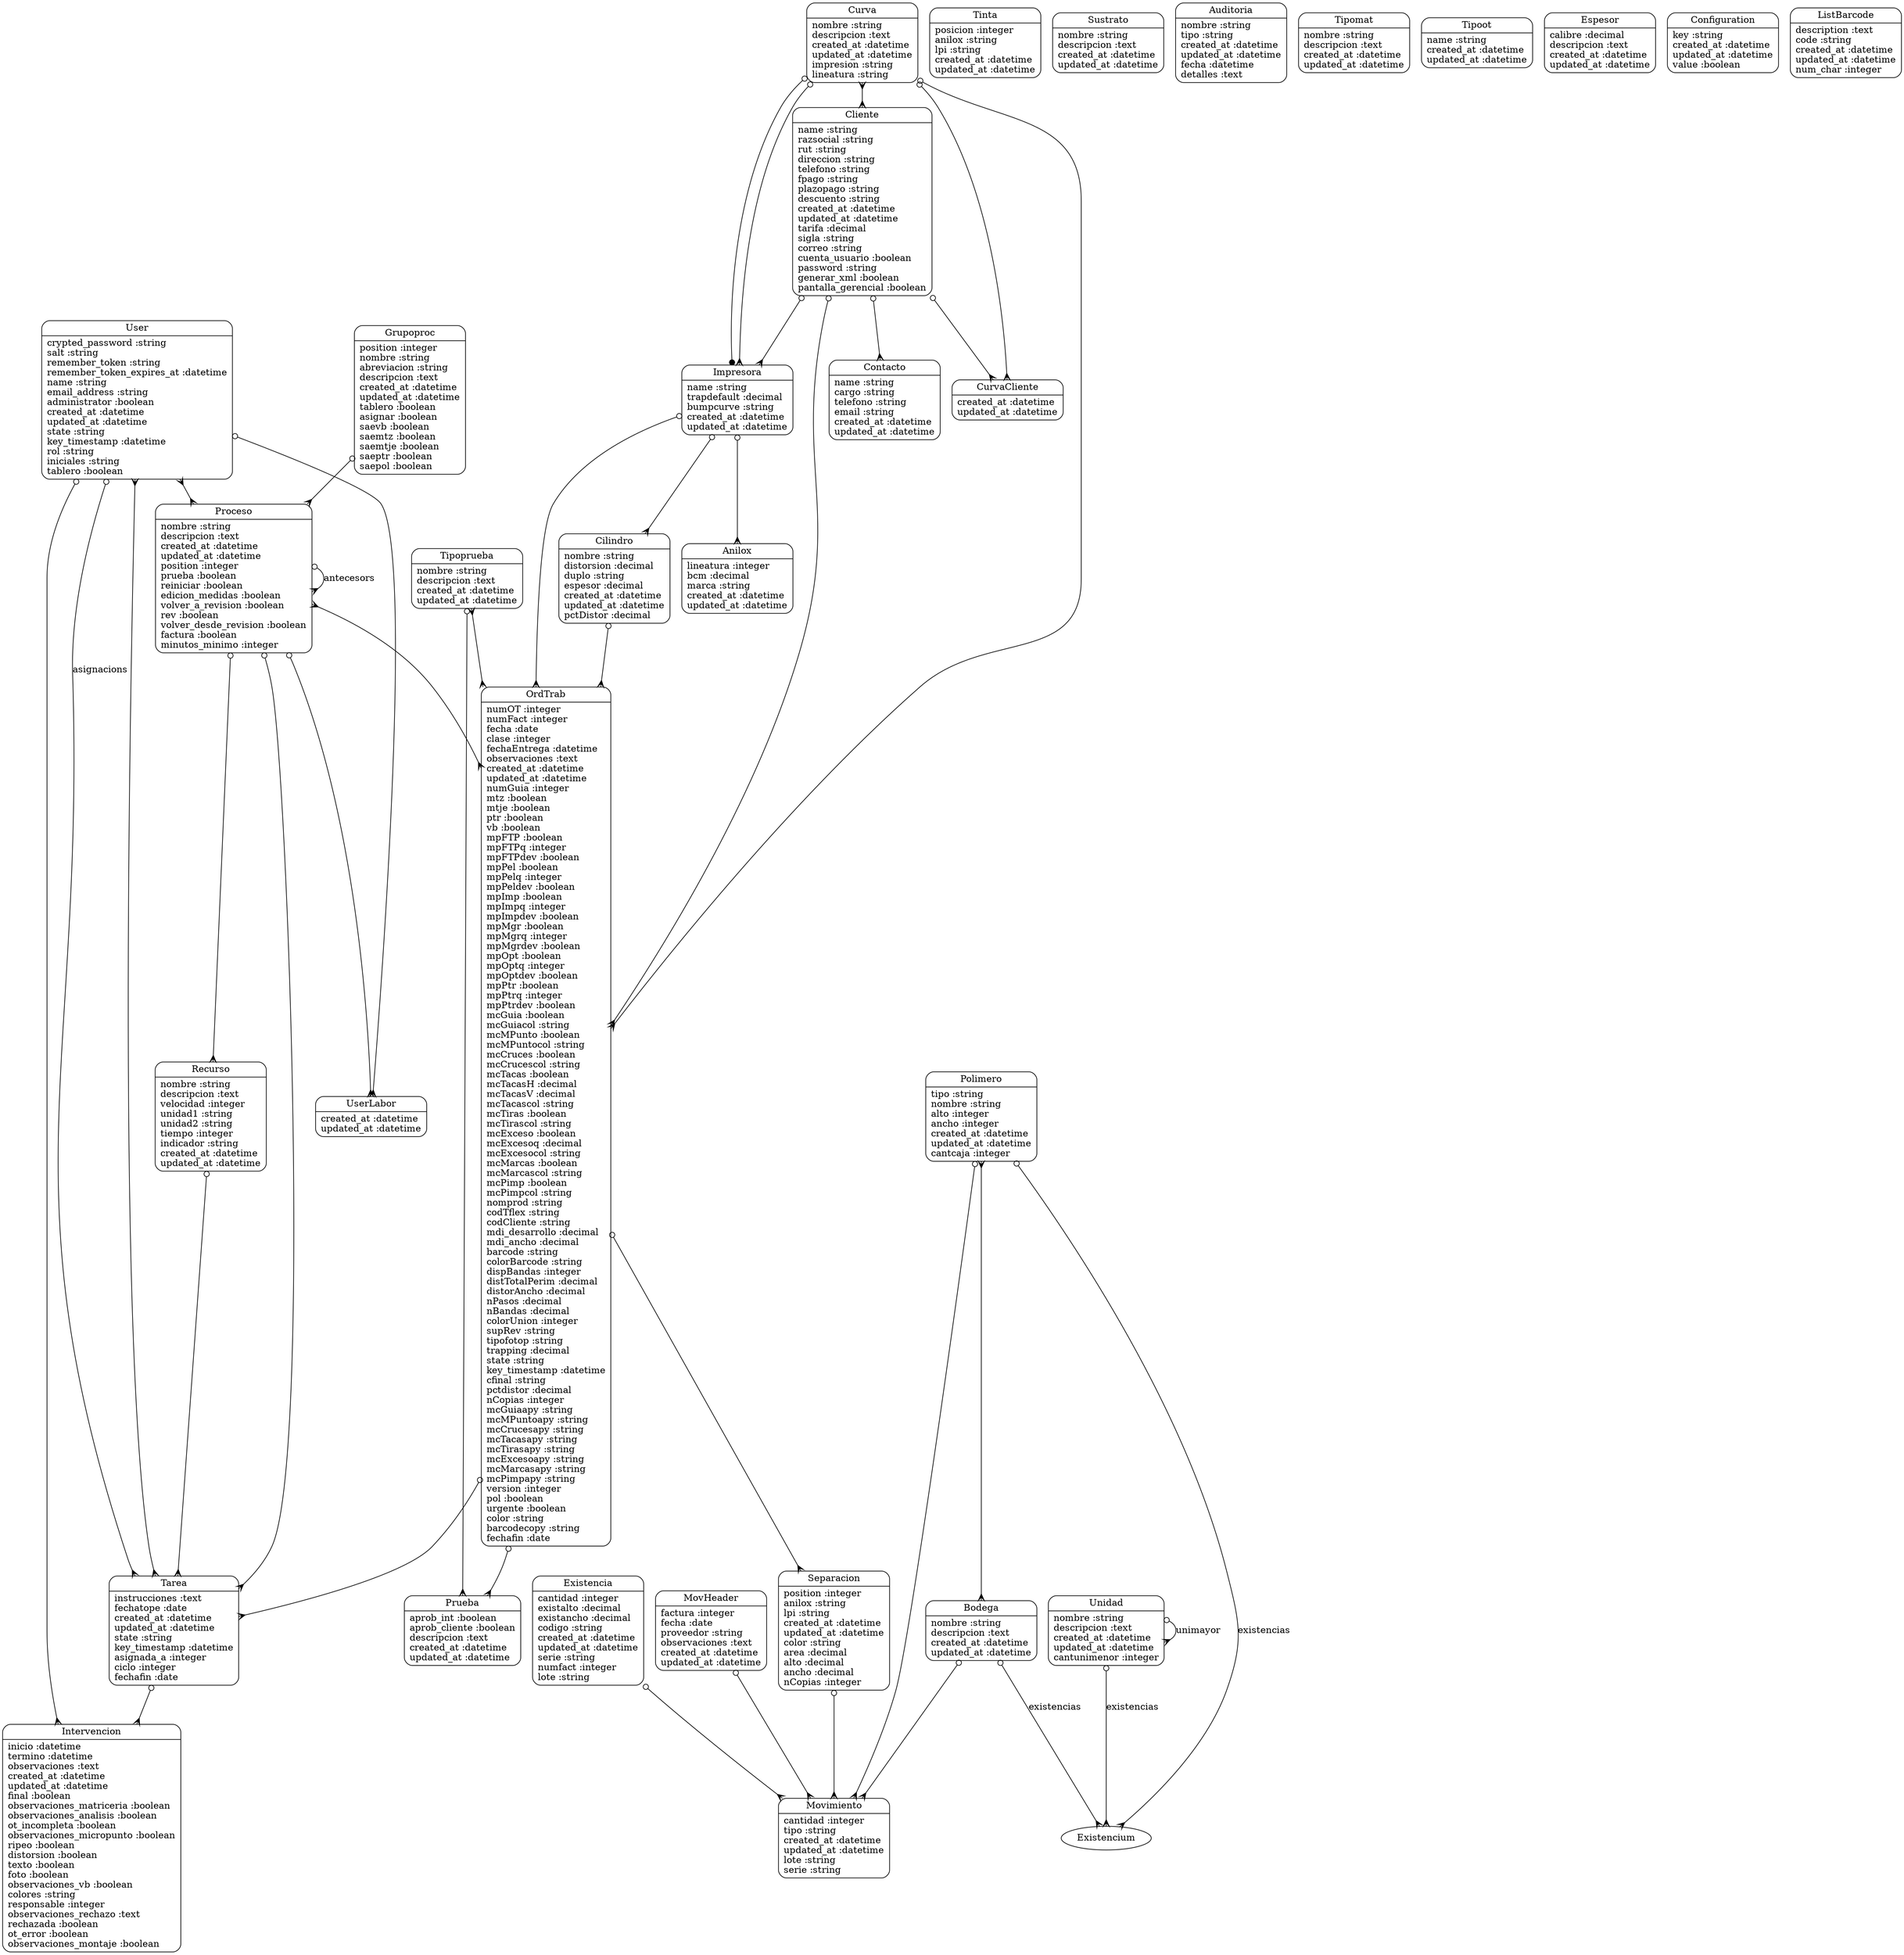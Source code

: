 digraph models_diagram {
	graph[overlap=false, splines=true]
	"User" [shape=Mrecord, label="{User|crypted_password :string\lsalt :string\lremember_token :string\lremember_token_expires_at :datetime\lname :string\lemail_address :string\ladministrator :boolean\lcreated_at :datetime\lupdated_at :datetime\lstate :string\lkey_timestamp :datetime\lrol :string\liniciales :string\ltablero :boolean\l}"]
	"Impresora" [shape=Mrecord, label="{Impresora|name :string\ltrapdefault :decimal\lbumpcurve :string\lcreated_at :datetime\lupdated_at :datetime\l}"]
	"Tinta" [shape=Mrecord, label="{Tinta|posicion :integer\lanilox :string\llpi :string\lcreated_at :datetime\lupdated_at :datetime\l}"]
	"Cilindro" [shape=Mrecord, label="{Cilindro|nombre :string\ldistorsion :decimal\lduplo :string\lespesor :decimal\lcreated_at :datetime\lupdated_at :datetime\lpctDistor :decimal\l}"]
	"Existencia" [shape=Mrecord, label="{Existencia|cantidad :integer\lexistalto :decimal\lexistancho :decimal\lcodigo :string\lcreated_at :datetime\lupdated_at :datetime\lserie :string\lnumfact :integer\llote :string\l}"]
	"Intervencion" [shape=Mrecord, label="{Intervencion|inicio :datetime\ltermino :datetime\lobservaciones :text\lcreated_at :datetime\lupdated_at :datetime\lfinal :boolean\lobservaciones_matriceria :boolean\lobservaciones_analisis :boolean\lot_incompleta :boolean\lobservaciones_micropunto :boolean\lripeo :boolean\ldistorsion :boolean\ltexto :boolean\lfoto :boolean\lobservaciones_vb :boolean\lcolores :string\lresponsable :integer\lobservaciones_rechazo :text\lrechazada :boolean\lot_error :boolean\lobservaciones_montaje :boolean\l}"]
	"UserLabor" [shape=Mrecord, label="{UserLabor|created_at :datetime\lupdated_at :datetime\l}"]
	"MovHeader" [shape=Mrecord, label="{MovHeader|factura :integer\lfecha :date\lproveedor :string\lobservaciones :text\lcreated_at :datetime\lupdated_at :datetime\l}"]
	"Sustrato" [shape=Mrecord, label="{Sustrato|nombre :string\ldescripcion :text\lcreated_at :datetime\lupdated_at :datetime\l}"]
	"Tipoprueba" [shape=Mrecord, label="{Tipoprueba|nombre :string\ldescripcion :text\lcreated_at :datetime\lupdated_at :datetime\l}"]
	"Unidad" [shape=Mrecord, label="{Unidad|nombre :string\ldescripcion :text\lcreated_at :datetime\lupdated_at :datetime\lcantunimenor :integer\l}"]
	"Anilox" [shape=Mrecord, label="{Anilox|lineatura :integer\lbcm :decimal\lmarca :string\lcreated_at :datetime\lupdated_at :datetime\l}"]
	"Grupoproc" [shape=Mrecord, label="{Grupoproc|position :integer\lnombre :string\labreviacion :string\ldescripcion :text\lcreated_at :datetime\lupdated_at :datetime\ltablero :boolean\lasignar :boolean\lsaevb :boolean\lsaemtz :boolean\lsaemtje :boolean\lsaeptr :boolean\lsaepol :boolean\l}"]
	"Auditoria" [shape=Mrecord, label="{Auditoria|nombre :string\ltipo :string\lcreated_at :datetime\lupdated_at :datetime\lfecha :datetime\ldetalles :text\l}"]
	"Prueba" [shape=Mrecord, label="{Prueba|aprob_int :boolean\laprob_cliente :boolean\ldescripcion :text\lcreated_at :datetime\lupdated_at :datetime\l}"]
	"Tipomat" [shape=Mrecord, label="{Tipomat|nombre :string\ldescripcion :text\lcreated_at :datetime\lupdated_at :datetime\l}"]
	"Separacion" [shape=Mrecord, label="{Separacion|position :integer\lanilox :string\llpi :string\lcreated_at :datetime\lupdated_at :datetime\lcolor :string\larea :decimal\lalto :decimal\lancho :decimal\lnCopias :integer\l}"]
	"Polimero" [shape=Mrecord, label="{Polimero|tipo :string\lnombre :string\lalto :integer\lancho :integer\lcreated_at :datetime\lupdated_at :datetime\lcantcaja :integer\l}"]
	"Bodega" [shape=Mrecord, label="{Bodega|nombre :string\ldescripcion :text\lcreated_at :datetime\lupdated_at :datetime\l}"]
	"Curva" [shape=Mrecord, label="{Curva|nombre :string\ldescripcion :text\lcreated_at :datetime\lupdated_at :datetime\limpresion :string\llineatura :string\l}"]
	"CurvaCliente" [shape=Mrecord, label="{CurvaCliente|created_at :datetime\lupdated_at :datetime\l}"]
	"Tipoot" [shape=Mrecord, label="{Tipoot|name :string\lcreated_at :datetime\lupdated_at :datetime\l}"]
	"Espesor" [shape=Mrecord, label="{Espesor|calibre :decimal\ldescripcion :text\lcreated_at :datetime\lupdated_at :datetime\l}"]
	"Configuration" [shape=Mrecord, label="{Configuration|key :string\lcreated_at :datetime\lupdated_at :datetime\lvalue :boolean\l}"]
	"Movimiento" [shape=Mrecord, label="{Movimiento|cantidad :integer\ltipo :string\lcreated_at :datetime\lupdated_at :datetime\llote :string\lserie :string\l}"]
	"ListBarcode" [shape=Mrecord, label="{ListBarcode|description :text\lcode :string\lcreated_at :datetime\lupdated_at :datetime\lnum_char :integer\l}"]
	"Proceso" [shape=Mrecord, label="{Proceso|nombre :string\ldescripcion :text\lcreated_at :datetime\lupdated_at :datetime\lposition :integer\lprueba :boolean\lreiniciar :boolean\ledicion_medidas :boolean\lvolver_a_revision :boolean\lrev :boolean\lvolver_desde_revision :boolean\lfactura :boolean\lminutos_minimo :integer\l}"]
	"Contacto" [shape=Mrecord, label="{Contacto|name :string\lcargo :string\ltelefono :string\lemail :string\lcreated_at :datetime\lupdated_at :datetime\l}"]
	"Cliente" [shape=Mrecord, label="{Cliente|name :string\lrazsocial :string\lrut :string\ldireccion :string\ltelefono :string\lfpago :string\lplazopago :string\ldescuento :string\lcreated_at :datetime\lupdated_at :datetime\ltarifa :decimal\lsigla :string\lcorreo :string\lcuenta_usuario :boolean\lpassword :string\lgenerar_xml :boolean\lpantalla_gerencial :boolean\l}"]
	"Tarea" [shape=Mrecord, label="{Tarea|instrucciones :text\lfechatope :date\lcreated_at :datetime\lupdated_at :datetime\lstate :string\lkey_timestamp :datetime\lasignada_a :integer\lciclo :integer\lfechafin :date\l}"]
	"OrdTrab" [shape=Mrecord, label="{OrdTrab|numOT :integer\lnumFact :integer\lfecha :date\lclase :integer\lfechaEntrega :datetime\lobservaciones :text\lcreated_at :datetime\lupdated_at :datetime\lnumGuia :integer\lmtz :boolean\lmtje :boolean\lptr :boolean\lvb :boolean\lmpFTP :boolean\lmpFTPq :integer\lmpFTPdev :boolean\lmpPel :boolean\lmpPelq :integer\lmpPeldev :boolean\lmpImp :boolean\lmpImpq :integer\lmpImpdev :boolean\lmpMgr :boolean\lmpMgrq :integer\lmpMgrdev :boolean\lmpOpt :boolean\lmpOptq :integer\lmpOptdev :boolean\lmpPtr :boolean\lmpPtrq :integer\lmpPtrdev :boolean\lmcGuia :boolean\lmcGuiacol :string\lmcMPunto :boolean\lmcMPuntocol :string\lmcCruces :boolean\lmcCrucescol :string\lmcTacas :boolean\lmcTacasH :decimal\lmcTacasV :decimal\lmcTacascol :string\lmcTiras :boolean\lmcTirascol :string\lmcExceso :boolean\lmcExcesoq :decimal\lmcExcesocol :string\lmcMarcas :boolean\lmcMarcascol :string\lmcPimp :boolean\lmcPimpcol :string\lnomprod :string\lcodTflex :string\lcodCliente :string\lmdi_desarrollo :decimal\lmdi_ancho :decimal\lbarcode :string\lcolorBarcode :string\ldispBandas :integer\ldistTotalPerim :decimal\ldistorAncho :decimal\lnPasos :decimal\lnBandas :decimal\lcolorUnion :integer\lsupRev :string\ltipofotop :string\ltrapping :decimal\lstate :string\lkey_timestamp :datetime\lcfinal :string\lpctdistor :decimal\lnCopias :integer\lmcGuiaapy :string\lmcMPuntoapy :string\lmcCrucesapy :string\lmcTacasapy :string\lmcTirasapy :string\lmcExcesoapy :string\lmcMarcasapy :string\lmcPimpapy :string\lversion :integer\lpol :boolean\lurgente :boolean\lcolor :string\lbarcodecopy :string\lfechafin :date\l}"]
	"Recurso" [shape=Mrecord, label="{Recurso|nombre :string\ldescripcion :text\lvelocidad :integer\lunidad1 :string\lunidad2 :string\ltiempo :integer\lindicador :string\lcreated_at :datetime\lupdated_at :datetime\l}"]
	"User" -> "Proceso" [arrowtail=crow, arrowhead=crow, dir=both]
	"User" -> "Tarea" [label="asignacions", arrowtail=odot, arrowhead=crow, dir=both]
	"User" -> "Tarea" [arrowtail=crow, arrowhead=crow, dir=both]
	"User" -> "UserLabor" [arrowtail=odot, arrowhead=crow, dir=both]
	"User" -> "Intervencion" [arrowtail=odot, arrowhead=crow, dir=both]
	"Impresora" -> "Anilox" [arrowtail=odot, arrowhead=crow, dir=both]
	"Impresora" -> "OrdTrab" [arrowtail=odot, arrowhead=crow, dir=both]
	"Impresora" -> "Cilindro" [arrowtail=odot, arrowhead=crow, dir=both]
	"Cilindro" -> "OrdTrab" [arrowtail=odot, arrowhead=crow, dir=both]
	"Existencia" -> "Movimiento" [arrowtail=odot, arrowhead=crow, dir=both]
	"MovHeader" -> "Movimiento" [arrowtail=odot, arrowhead=crow, dir=both]
	"Tipoprueba" -> "OrdTrab" [arrowtail=crow, arrowhead=crow, dir=both]
	"Tipoprueba" -> "Prueba" [arrowtail=odot, arrowhead=crow, dir=both]
	"Unidad" -> "Unidad" [label="unimayor", arrowtail=odot, arrowhead=crow, dir=both]
	"Unidad" -> "Existencium" [label="existencias", arrowtail=odot, arrowhead=crow, dir=both]
	"Grupoproc" -> "Proceso" [arrowtail=odot, arrowhead=crow, dir=both]
	"Separacion" -> "Movimiento" [arrowtail=odot, arrowhead=crow, dir=both]
	"Polimero" -> "Movimiento" [arrowtail=odot, arrowhead=crow, dir=both]
	"Polimero" -> "Bodega" [arrowtail=crow, arrowhead=crow, dir=both]
	"Polimero" -> "Existencium" [label="existencias", arrowtail=odot, arrowhead=crow, dir=both]
	"Bodega" -> "Movimiento" [arrowtail=odot, arrowhead=crow, dir=both]
	"Bodega" -> "Existencium" [label="existencias", arrowtail=odot, arrowhead=crow, dir=both]
	"Curva" -> "Impresora" [arrowtail=odot, arrowhead=dot, dir=both]
	"Curva" -> "OrdTrab" [arrowtail=odot, arrowhead=crow, dir=both]
	"Curva" -> "CurvaCliente" [arrowtail=odot, arrowhead=crow, dir=both]
	"Curva" -> "Cliente" [arrowtail=crow, arrowhead=crow, dir=both]
	"Curva" -> "Impresora" [arrowtail=odot, arrowhead=crow, dir=both]
	"Proceso" -> "Proceso" [label="antecesors", arrowtail=odot, arrowhead=crow, dir=both]
	"Proceso" -> "OrdTrab" [arrowtail=crow, arrowhead=crow, dir=both]
	"Proceso" -> "Recurso" [arrowtail=odot, arrowhead=crow, dir=both]
	"Proceso" -> "Tarea" [arrowtail=odot, arrowhead=crow, dir=both]
	"Proceso" -> "UserLabor" [arrowtail=odot, arrowhead=crow, dir=both]
	"Cliente" -> "Contacto" [arrowtail=odot, arrowhead=crow, dir=both]
	"Cliente" -> "OrdTrab" [arrowtail=odot, arrowhead=crow, dir=both]
	"Cliente" -> "CurvaCliente" [arrowtail=odot, arrowhead=crow, dir=both]
	"Cliente" -> "Impresora" [arrowtail=odot, arrowhead=crow, dir=both]
	"Tarea" -> "Intervencion" [arrowtail=odot, arrowhead=crow, dir=both]
	"OrdTrab" -> "Prueba" [arrowtail=odot, arrowhead=crow, dir=both]
	"OrdTrab" -> "Separacion" [arrowtail=odot, arrowhead=crow, dir=both]
	"OrdTrab" -> "Tarea" [arrowtail=odot, arrowhead=crow, dir=both]
	"Recurso" -> "Tarea" [arrowtail=odot, arrowhead=crow, dir=both]
}
